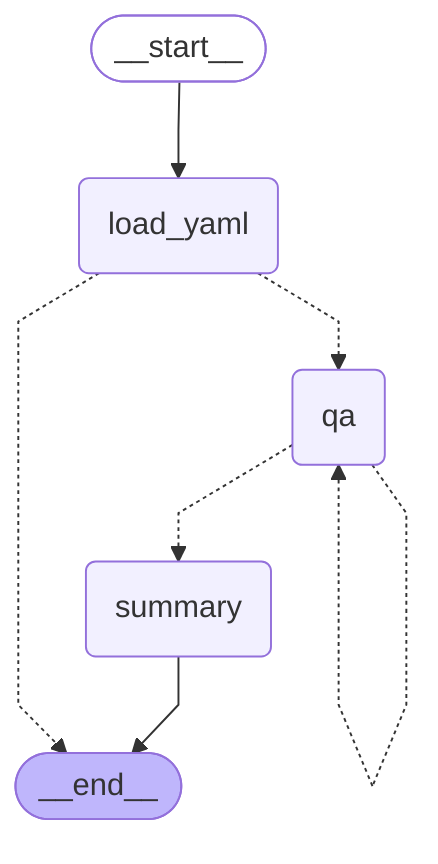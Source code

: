 %%{init: {'flowchart': {'curve': 'linear'}}}%%
graph TD;
	__start__([<p>__start__</p>]):::first
	load_yaml(load_yaml)
	qa(qa)
	summary(summary)
	__end__([<p>__end__</p>]):::last
	__start__ --> load_yaml;
	summary --> __end__;
	load_yaml -.-> qa;
	load_yaml -.-> __end__;
	qa -.-> summary;
	qa -.-> qa;
	classDef default fill:#f2f0ff,line-height:1.2
	classDef first fill-opacity:0
	classDef last fill:#bfb6fc
